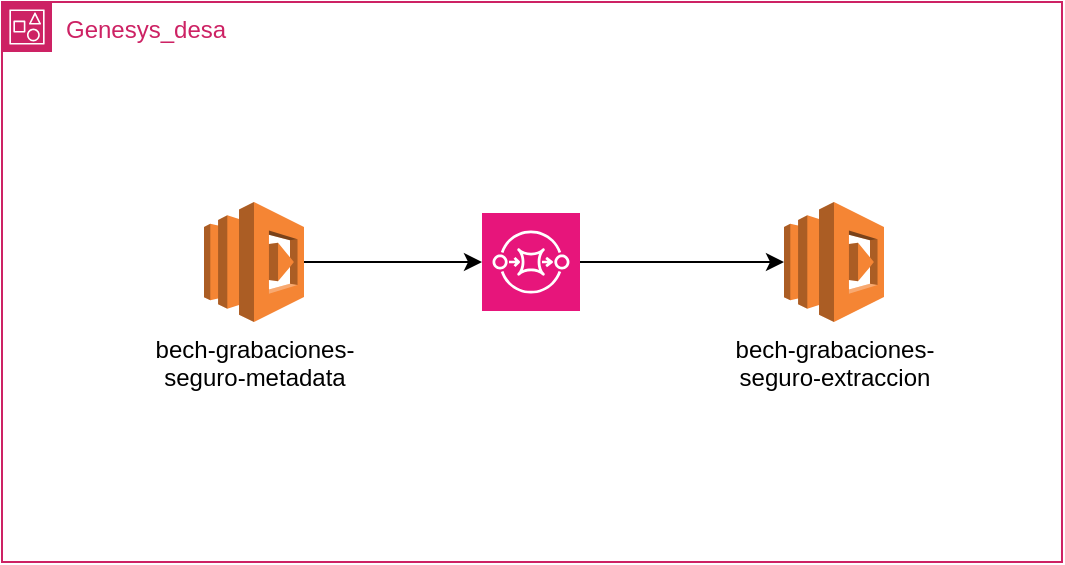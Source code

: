 <mxfile version="26.2.9">
  <diagram name="Página-1" id="Yi7heLzYwpXbjkQ1wHwT">
    <mxGraphModel dx="1190" dy="619" grid="1" gridSize="10" guides="1" tooltips="1" connect="1" arrows="1" fold="1" page="1" pageScale="1" pageWidth="827" pageHeight="1169" math="0" shadow="0">
      <root>
        <mxCell id="0" />
        <mxCell id="1" parent="0" />
        <mxCell id="6tvHOsW2uaMwBrdxUCy3-2" value="bech-grabaciones-&lt;div&gt;seguro-metadata&lt;/div&gt;" style="outlineConnect=0;dashed=0;verticalLabelPosition=bottom;verticalAlign=top;align=center;html=1;shape=mxgraph.aws3.lambda;fillColor=#F58534;gradientColor=none;" vertex="1" parent="1">
          <mxGeometry x="250" y="170" width="50" height="60" as="geometry" />
        </mxCell>
        <mxCell id="6tvHOsW2uaMwBrdxUCy3-3" value="bech-grabaciones-&lt;div&gt;seguro-extraccion&lt;/div&gt;" style="outlineConnect=0;dashed=0;verticalLabelPosition=bottom;verticalAlign=top;align=center;html=1;shape=mxgraph.aws3.lambda;fillColor=#F58534;gradientColor=none;" vertex="1" parent="1">
          <mxGeometry x="540" y="170" width="50" height="60" as="geometry" />
        </mxCell>
        <mxCell id="6tvHOsW2uaMwBrdxUCy3-6" style="edgeStyle=orthogonalEdgeStyle;rounded=0;orthogonalLoop=1;jettySize=auto;html=1;" edge="1" parent="1" source="6tvHOsW2uaMwBrdxUCy3-4" target="6tvHOsW2uaMwBrdxUCy3-3">
          <mxGeometry relative="1" as="geometry" />
        </mxCell>
        <mxCell id="6tvHOsW2uaMwBrdxUCy3-4" value="" style="sketch=0;points=[[0,0,0],[0.25,0,0],[0.5,0,0],[0.75,0,0],[1,0,0],[0,1,0],[0.25,1,0],[0.5,1,0],[0.75,1,0],[1,1,0],[0,0.25,0],[0,0.5,0],[0,0.75,0],[1,0.25,0],[1,0.5,0],[1,0.75,0]];outlineConnect=0;fontColor=#232F3E;fillColor=#E7157B;strokeColor=#ffffff;dashed=0;verticalLabelPosition=bottom;verticalAlign=top;align=center;html=1;fontSize=12;fontStyle=0;aspect=fixed;shape=mxgraph.aws4.resourceIcon;resIcon=mxgraph.aws4.sqs;" vertex="1" parent="1">
          <mxGeometry x="389" y="175.5" width="49" height="49" as="geometry" />
        </mxCell>
        <mxCell id="6tvHOsW2uaMwBrdxUCy3-5" style="edgeStyle=orthogonalEdgeStyle;rounded=0;orthogonalLoop=1;jettySize=auto;html=1;entryX=0;entryY=0.5;entryDx=0;entryDy=0;entryPerimeter=0;" edge="1" parent="1" source="6tvHOsW2uaMwBrdxUCy3-2" target="6tvHOsW2uaMwBrdxUCy3-4">
          <mxGeometry relative="1" as="geometry" />
        </mxCell>
        <mxCell id="6tvHOsW2uaMwBrdxUCy3-7" value="Genesys_desa" style="points=[[0,0],[0.25,0],[0.5,0],[0.75,0],[1,0],[1,0.25],[1,0.5],[1,0.75],[1,1],[0.75,1],[0.5,1],[0.25,1],[0,1],[0,0.75],[0,0.5],[0,0.25]];outlineConnect=0;gradientColor=none;html=1;whiteSpace=wrap;fontSize=12;fontStyle=0;container=1;pointerEvents=0;collapsible=0;recursiveResize=0;shape=mxgraph.aws4.group;grIcon=mxgraph.aws4.group_account;strokeColor=#CD2264;fillColor=none;verticalAlign=top;align=left;spacingLeft=30;fontColor=#CD2264;dashed=0;" vertex="1" parent="1">
          <mxGeometry x="149" y="70" width="530" height="280" as="geometry" />
        </mxCell>
      </root>
    </mxGraphModel>
  </diagram>
</mxfile>
